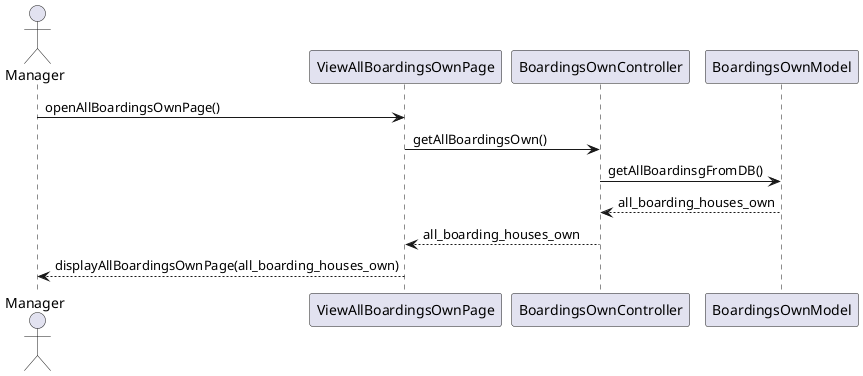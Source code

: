@startuml
actor Manager as act
participant ViewAllBoardingsOwnPage as view
participant BoardingsOwnController as ctrl
participant BoardingsOwnModel as model

act -> view: openAllBoardingsOwnPage()
view -> ctrl: getAllBoardingsOwn()
ctrl -> model: getAllBoardinsgFromDB()
ctrl <-- model: all_boarding_houses_own
view <-- ctrl: all_boarding_houses_own
act <-- view: displayAllBoardingsOwnPage(all_boarding_houses_own)

@enduml